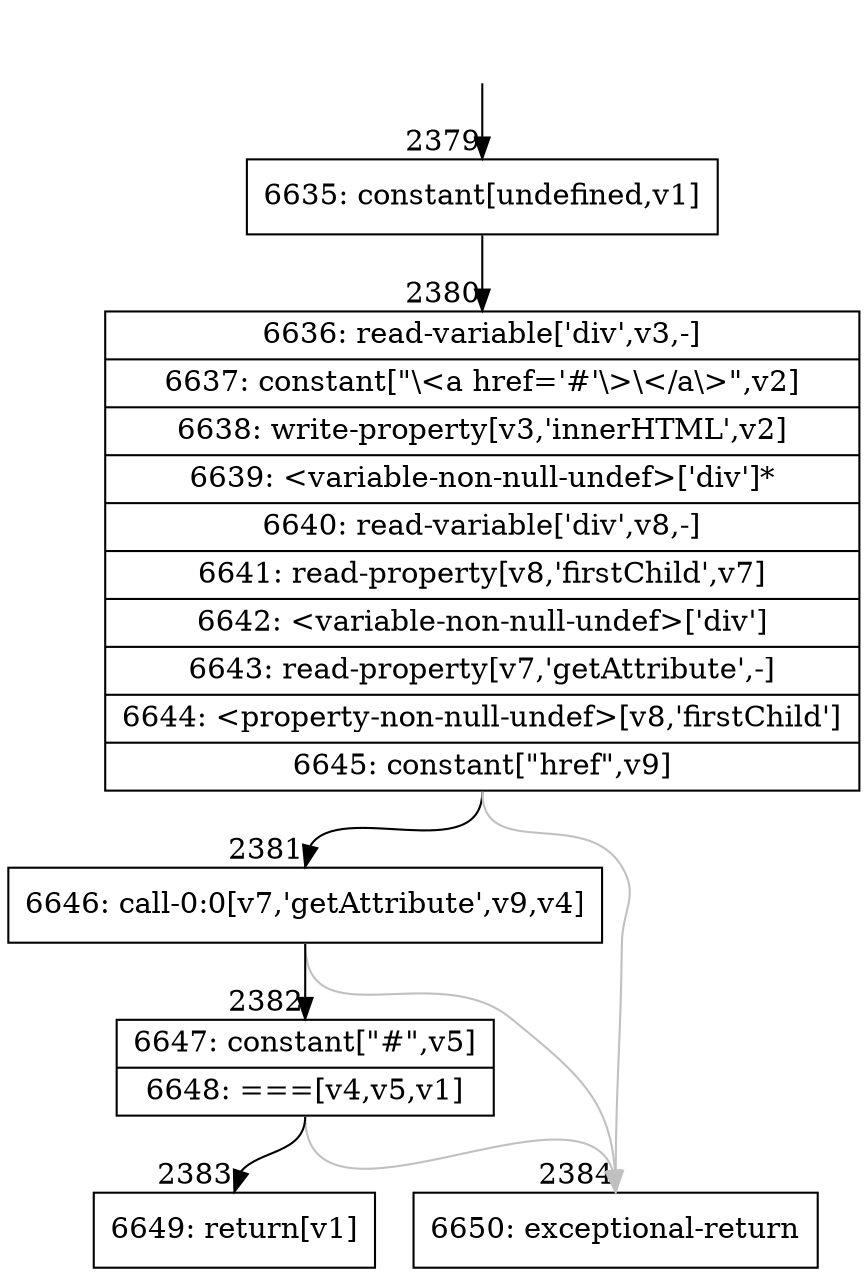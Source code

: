 digraph {
rankdir="TD"
BB_entry158[shape=none,label=""];
BB_entry158 -> BB2379 [tailport=s, headport=n, headlabel="    2379"]
BB2379 [shape=record label="{6635: constant[undefined,v1]}" ] 
BB2379 -> BB2380 [tailport=s, headport=n, headlabel="      2380"]
BB2380 [shape=record label="{6636: read-variable['div',v3,-]|6637: constant[\"\\\<a href='#'\\\>\\\</a\\\>\",v2]|6638: write-property[v3,'innerHTML',v2]|6639: \<variable-non-null-undef\>['div']*|6640: read-variable['div',v8,-]|6641: read-property[v8,'firstChild',v7]|6642: \<variable-non-null-undef\>['div']|6643: read-property[v7,'getAttribute',-]|6644: \<property-non-null-undef\>[v8,'firstChild']|6645: constant[\"href\",v9]}" ] 
BB2380 -> BB2381 [tailport=s, headport=n, headlabel="      2381"]
BB2380 -> BB2384 [tailport=s, headport=n, color=gray, headlabel="      2384"]
BB2381 [shape=record label="{6646: call-0:0[v7,'getAttribute',v9,v4]}" ] 
BB2381 -> BB2382 [tailport=s, headport=n, headlabel="      2382"]
BB2381 -> BB2384 [tailport=s, headport=n, color=gray]
BB2382 [shape=record label="{6647: constant[\"#\",v5]|6648: ===[v4,v5,v1]}" ] 
BB2382 -> BB2383 [tailport=s, headport=n, headlabel="      2383"]
BB2382 -> BB2384 [tailport=s, headport=n, color=gray]
BB2383 [shape=record label="{6649: return[v1]}" ] 
BB2384 [shape=record label="{6650: exceptional-return}" ] 
}
